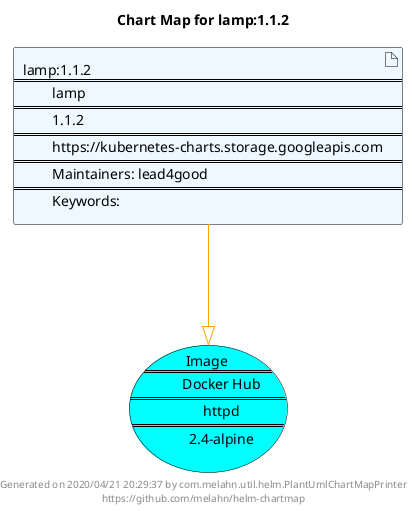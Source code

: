 @startuml
skinparam linetype ortho
skinparam backgroundColor white
skinparam usecaseBorderColor black
skinparam usecaseArrowColor LightSlateGray
skinparam artifactBorderColor black
skinparam artifactArrowColor LightSlateGray

title Chart Map for lamp:1.1.2

'There is one referenced Helm Chart
artifact "lamp:1.1.2\n====\n\tlamp\n====\n\t1.1.2\n====\n\thttps://kubernetes-charts.storage.googleapis.com\n====\n\tMaintainers: lead4good\n====\n\tKeywords: " as lamp_1_1_2 #AliceBlue

'There is one referenced Docker Image
usecase "Image\n====\n\tDocker Hub\n====\n\thttpd\n====\n\t2.4-alpine" as httpd_2_4_alpine #Aqua

'Chart Dependencies
lamp_1_1_2--[#orange]-|>httpd_2_4_alpine

center footer Generated on 2020/04/21 20:29:37 by com.melahn.util.helm.PlantUmlChartMapPrinter\nhttps://github.com/melahn/helm-chartmap
@enduml
